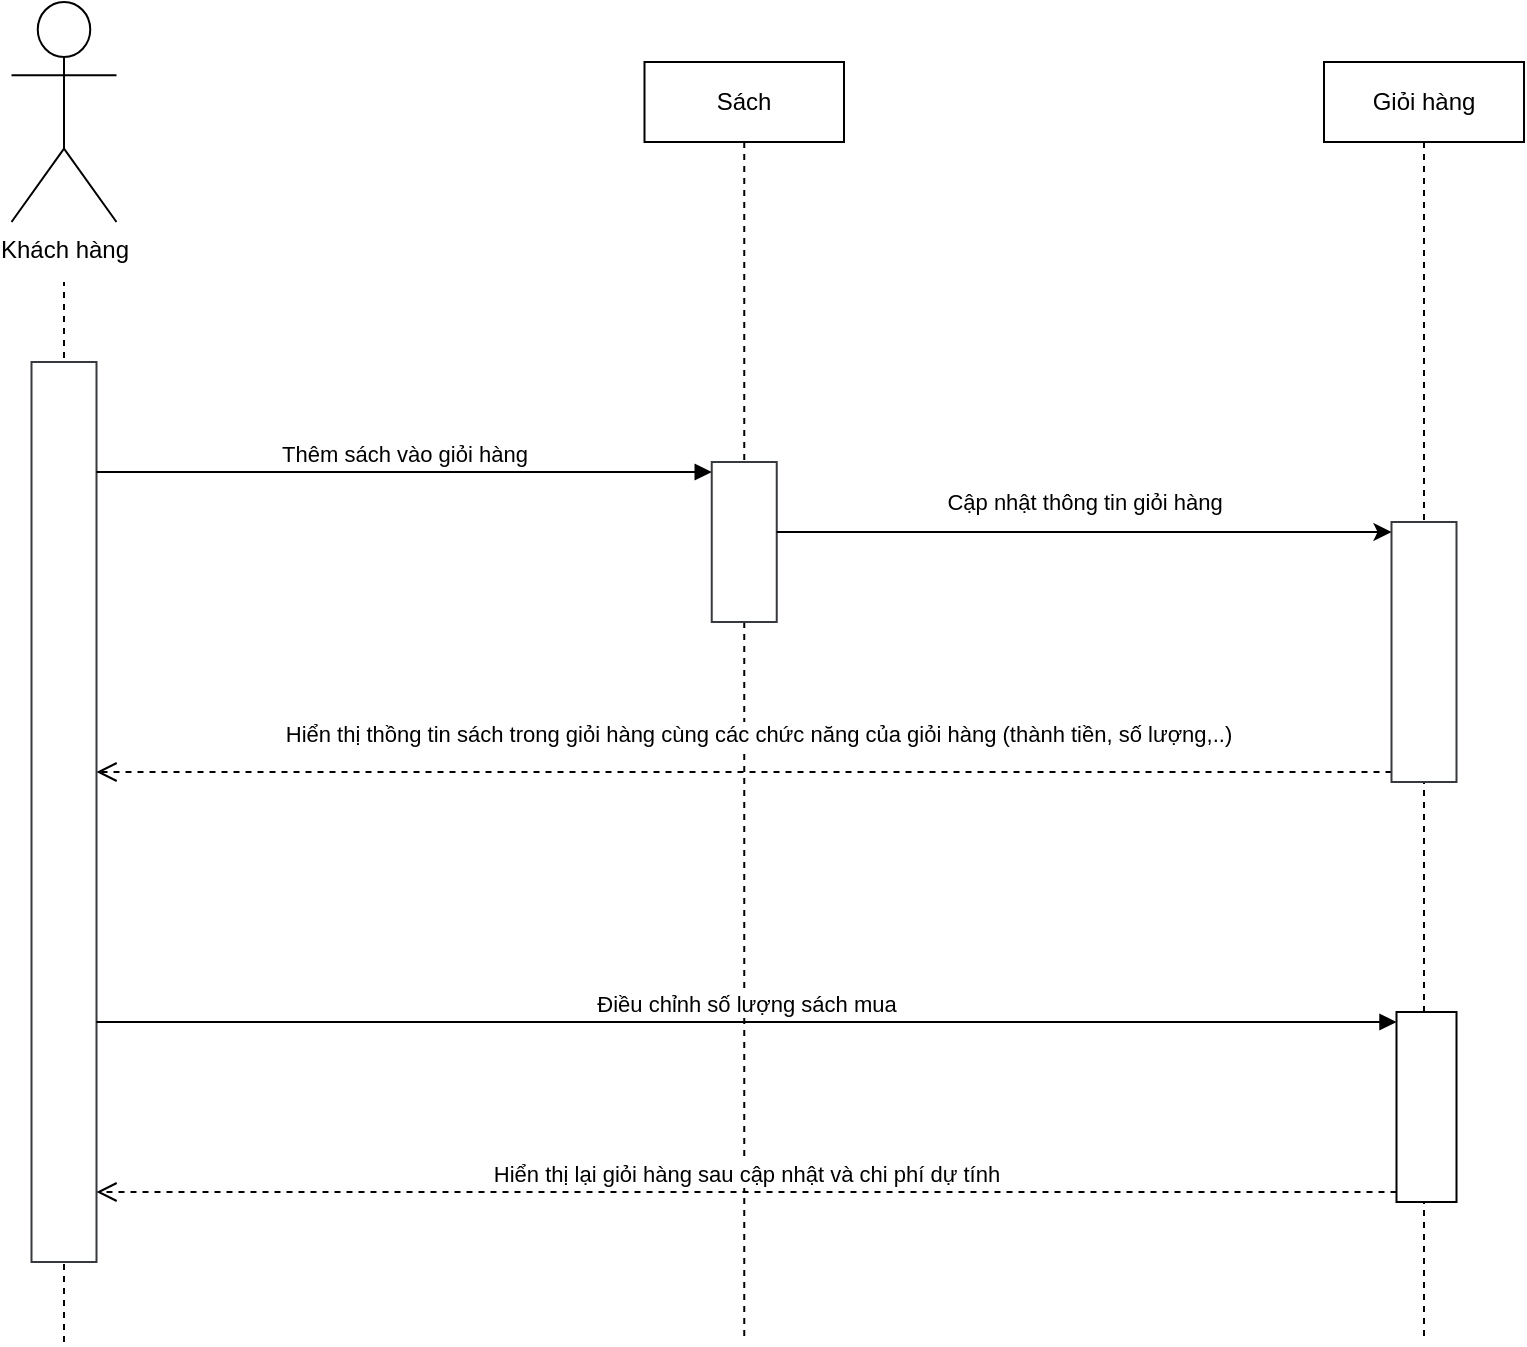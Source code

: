 <mxfile version="27.1.1">
  <diagram id="vrcsqLz8IbyuZ6Ae73qI" name="Page-1">
    <mxGraphModel dx="788" dy="775" grid="1" gridSize="10" guides="1" tooltips="1" connect="1" arrows="1" fold="1" page="1" pageScale="1" pageWidth="827" pageHeight="1169" math="0" shadow="0">
      <root>
        <mxCell id="0" />
        <mxCell id="1" parent="0" />
        <mxCell id="J1s5yFuD1bMKwYhoHMef-1" value="" style="endArrow=none;dashed=1;html=1;rounded=0;" edge="1" parent="1">
          <mxGeometry width="50" height="50" relative="1" as="geometry">
            <mxPoint x="220" y="720" as="sourcePoint" />
            <mxPoint x="220" y="190" as="targetPoint" />
          </mxGeometry>
        </mxCell>
        <mxCell id="J1s5yFuD1bMKwYhoHMef-2" value="Sách" style="shape=umlLifeline;perimeter=lifelinePerimeter;whiteSpace=wrap;html=1;container=1;dropTarget=0;collapsible=0;recursiveResize=0;outlineConnect=0;portConstraint=eastwest;newEdgeStyle={&quot;curved&quot;:0,&quot;rounded&quot;:0};" vertex="1" parent="1">
          <mxGeometry x="510.25" y="80" width="99.75" height="640" as="geometry" />
        </mxCell>
        <mxCell id="J1s5yFuD1bMKwYhoHMef-4" value="" style="html=1;points=[[0,0,0,0,5],[0,1,0,0,-5],[1,0,0,0,5],[1,1,0,0,-5]];perimeter=orthogonalPerimeter;outlineConnect=0;targetShapes=umlLifeline;portConstraint=eastwest;newEdgeStyle={&quot;curved&quot;:0,&quot;rounded&quot;:0};fillColor=#ffffff&#xa;;strokeColor=#36393d;" vertex="1" parent="J1s5yFuD1bMKwYhoHMef-2">
          <mxGeometry x="33.62" y="200" width="32.5" height="80" as="geometry" />
        </mxCell>
        <mxCell id="J1s5yFuD1bMKwYhoHMef-3" value="" style="html=1;points=[[0,0,0,0,5],[0,1,0,0,-5],[1,0,0,0,5],[1,1,0,0,-5]];perimeter=orthogonalPerimeter;outlineConnect=0;targetShapes=umlLifeline;portConstraint=eastwest;newEdgeStyle={&quot;curved&quot;:0,&quot;rounded&quot;:0};fillColor=#ffffff;strokeColor=#36393d;" vertex="1" parent="1">
          <mxGeometry x="203.75" y="230" width="32.5" height="450" as="geometry" />
        </mxCell>
        <mxCell id="J1s5yFuD1bMKwYhoHMef-5" value="Hiển thị thồng tin sách trong giỏi hàng cùng các chức năng của giỏi hàng (thành tiền, số lượng,..)" style="html=1;verticalAlign=bottom;endArrow=open;dashed=1;endSize=8;rounded=0;exitX=0;exitY=1;exitDx=0;exitDy=-5;exitPerimeter=0;" edge="1" parent="1" source="J1s5yFuD1bMKwYhoHMef-8" target="J1s5yFuD1bMKwYhoHMef-3">
          <mxGeometry x="-0.023" y="-10" relative="1" as="geometry">
            <mxPoint x="543.87" y="430" as="sourcePoint" />
            <mxPoint x="236.25" y="430" as="targetPoint" />
            <mxPoint as="offset" />
          </mxGeometry>
        </mxCell>
        <mxCell id="J1s5yFuD1bMKwYhoHMef-6" value="Thêm sách vào giỏi hàng" style="html=1;verticalAlign=bottom;endArrow=block;curved=0;rounded=0;entryX=0;entryY=0;entryDx=0;entryDy=5;entryPerimeter=0;" edge="1" parent="1" target="J1s5yFuD1bMKwYhoHMef-4" source="J1s5yFuD1bMKwYhoHMef-3">
          <mxGeometry width="80" relative="1" as="geometry">
            <mxPoint x="240" y="280" as="sourcePoint" />
            <mxPoint x="460" y="340" as="targetPoint" />
            <Array as="points" />
          </mxGeometry>
        </mxCell>
        <mxCell id="J1s5yFuD1bMKwYhoHMef-7" value="Giỏi hàng" style="shape=umlLifeline;perimeter=lifelinePerimeter;whiteSpace=wrap;html=1;container=1;dropTarget=0;collapsible=0;recursiveResize=0;outlineConnect=0;portConstraint=eastwest;newEdgeStyle={&quot;curved&quot;:0,&quot;rounded&quot;:0};size=40;" vertex="1" parent="1">
          <mxGeometry x="850" y="80" width="100" height="640" as="geometry" />
        </mxCell>
        <mxCell id="J1s5yFuD1bMKwYhoHMef-8" value="" style="html=1;points=[[0,0,0,0,5],[0,1,0,0,-5],[1,0,0,0,5],[1,1,0,0,-5]];perimeter=orthogonalPerimeter;outlineConnect=0;targetShapes=umlLifeline;portConstraint=eastwest;newEdgeStyle={&quot;curved&quot;:0,&quot;rounded&quot;:0};fillColor=#ffffff;strokeColor=#36393d;" vertex="1" parent="J1s5yFuD1bMKwYhoHMef-7">
          <mxGeometry x="33.75" y="230" width="32.5" height="130" as="geometry" />
        </mxCell>
        <mxCell id="J1s5yFuD1bMKwYhoHMef-23" value="" style="html=1;points=[[0,0,0,0,5],[0,1,0,0,-5],[1,0,0,0,5],[1,1,0,0,-5]];perimeter=orthogonalPerimeter;outlineConnect=0;targetShapes=umlLifeline;portConstraint=eastwest;newEdgeStyle={&quot;curved&quot;:0,&quot;rounded&quot;:0};" vertex="1" parent="J1s5yFuD1bMKwYhoHMef-7">
          <mxGeometry x="36.25" y="475" width="30" height="95" as="geometry" />
        </mxCell>
        <mxCell id="J1s5yFuD1bMKwYhoHMef-13" value="Khách hàng" style="shape=umlActor;verticalLabelPosition=bottom;verticalAlign=top;html=1;outlineConnect=0;" vertex="1" parent="1">
          <mxGeometry x="193.75" y="50" width="52.5" height="110" as="geometry" />
        </mxCell>
        <mxCell id="J1s5yFuD1bMKwYhoHMef-15" value="Cập nhật thông tin giỏi hàng" style="edgeStyle=orthogonalEdgeStyle;rounded=0;orthogonalLoop=1;jettySize=auto;html=1;curved=0;entryX=0;entryY=0;entryDx=0;entryDy=5;entryPerimeter=0;" edge="1" parent="1" source="J1s5yFuD1bMKwYhoHMef-4" target="J1s5yFuD1bMKwYhoHMef-8">
          <mxGeometry x="-0.0" y="15" relative="1" as="geometry">
            <Array as="points">
              <mxPoint x="650" y="315" />
              <mxPoint x="650" y="315" />
            </Array>
            <mxPoint as="offset" />
          </mxGeometry>
        </mxCell>
        <mxCell id="J1s5yFuD1bMKwYhoHMef-28" value="Hiển thị lại giỏi hàng sau cập nhật và chi phí dự tính" style="html=1;verticalAlign=bottom;endArrow=open;dashed=1;endSize=8;rounded=0;exitX=0;exitY=1;exitDx=0;exitDy=-5;exitPerimeter=0;" edge="1" source="J1s5yFuD1bMKwYhoHMef-23" parent="1" target="J1s5yFuD1bMKwYhoHMef-3">
          <mxGeometry relative="1" as="geometry">
            <mxPoint x="250" y="600" as="targetPoint" />
            <mxPoint x="542.06" y="635" as="sourcePoint" />
          </mxGeometry>
        </mxCell>
        <mxCell id="J1s5yFuD1bMKwYhoHMef-24" value="Điều chỉnh số lượng sách mua" style="html=1;verticalAlign=bottom;endArrow=block;curved=0;rounded=0;entryX=0;entryY=0;entryDx=0;entryDy=5;" edge="1" target="J1s5yFuD1bMKwYhoHMef-23" parent="1" source="J1s5yFuD1bMKwYhoHMef-3">
          <mxGeometry relative="1" as="geometry">
            <mxPoint x="578.18" y="560" as="sourcePoint" />
          </mxGeometry>
        </mxCell>
      </root>
    </mxGraphModel>
  </diagram>
</mxfile>
